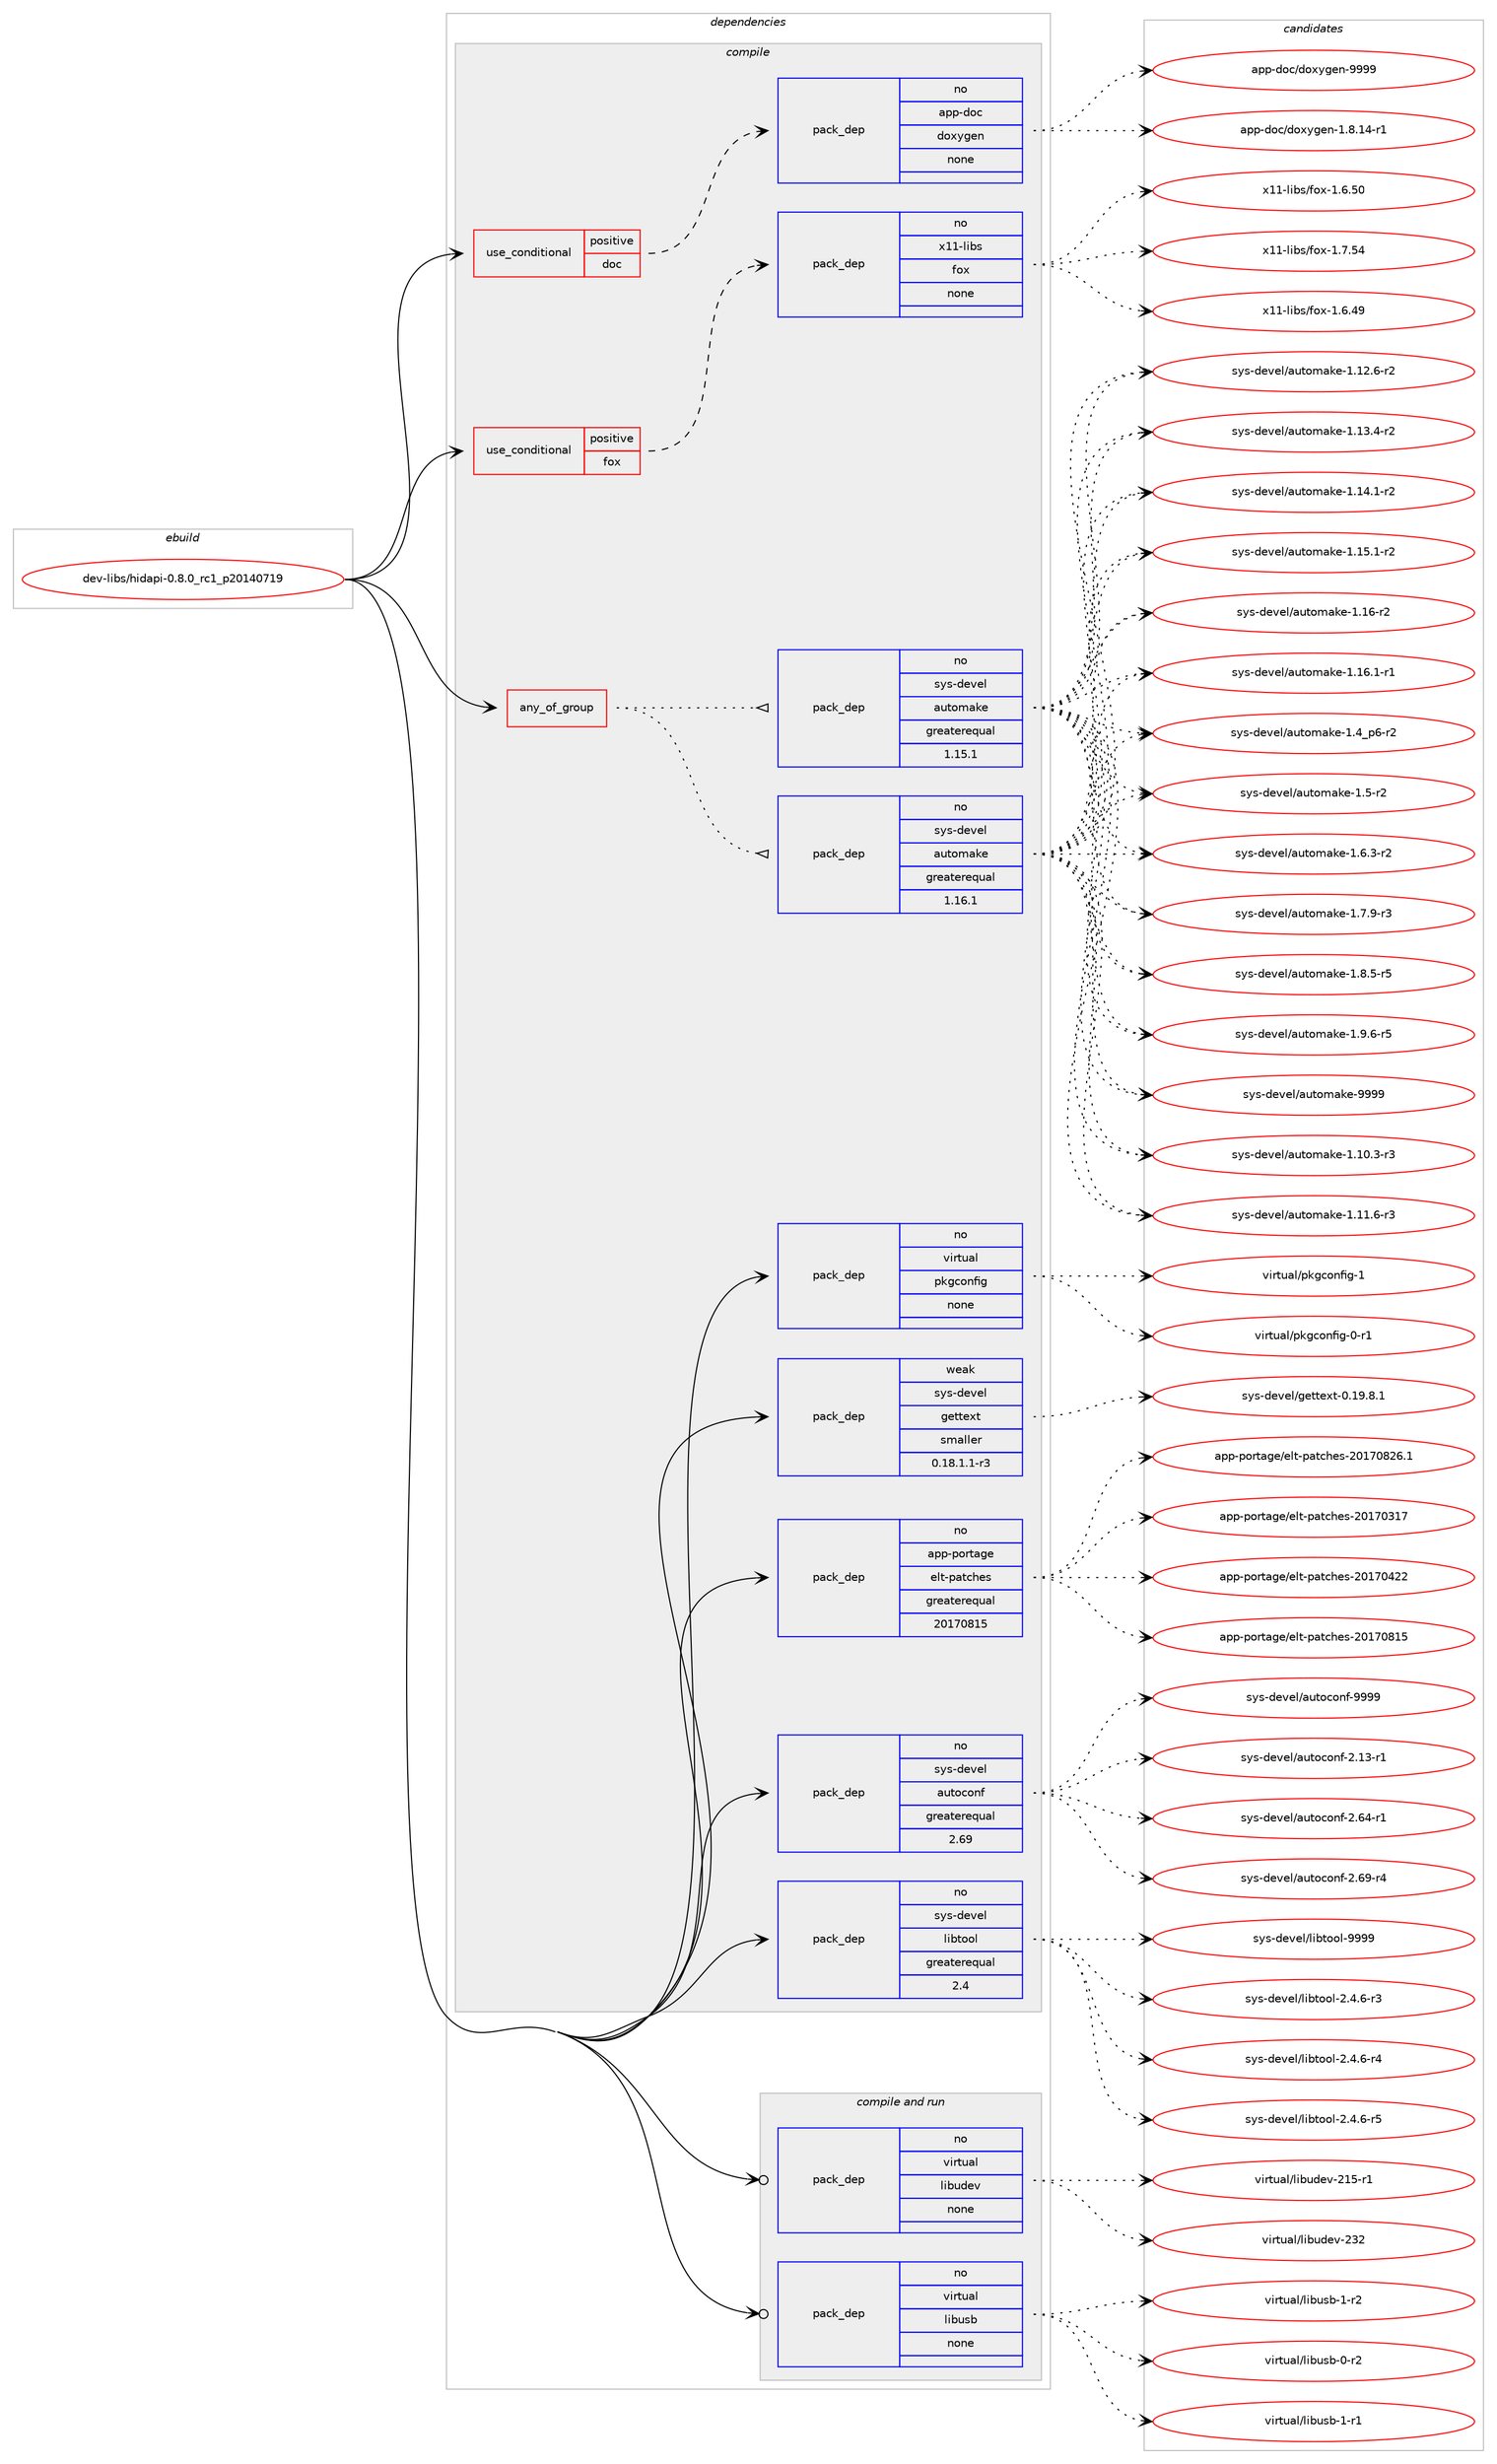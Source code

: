 digraph prolog {

# *************
# Graph options
# *************

newrank=true;
concentrate=true;
compound=true;
graph [rankdir=LR,fontname=Helvetica,fontsize=10,ranksep=1.5];#, ranksep=2.5, nodesep=0.2];
edge  [arrowhead=vee];
node  [fontname=Helvetica,fontsize=10];

# **********
# The ebuild
# **********

subgraph cluster_leftcol {
color=gray;
rank=same;
label=<<i>ebuild</i>>;
id [label="dev-libs/hidapi-0.8.0_rc1_p20140719", color=red, width=4, href="../dev-libs/hidapi-0.8.0_rc1_p20140719.svg"];
}

# ****************
# The dependencies
# ****************

subgraph cluster_midcol {
color=gray;
label=<<i>dependencies</i>>;
subgraph cluster_compile {
fillcolor="#eeeeee";
style=filled;
label=<<i>compile</i>>;
subgraph any22168 {
dependency1366279 [label=<<TABLE BORDER="0" CELLBORDER="1" CELLSPACING="0" CELLPADDING="4"><TR><TD CELLPADDING="10">any_of_group</TD></TR></TABLE>>, shape=none, color=red];subgraph pack977815 {
dependency1366280 [label=<<TABLE BORDER="0" CELLBORDER="1" CELLSPACING="0" CELLPADDING="4" WIDTH="220"><TR><TD ROWSPAN="6" CELLPADDING="30">pack_dep</TD></TR><TR><TD WIDTH="110">no</TD></TR><TR><TD>sys-devel</TD></TR><TR><TD>automake</TD></TR><TR><TD>greaterequal</TD></TR><TR><TD>1.16.1</TD></TR></TABLE>>, shape=none, color=blue];
}
dependency1366279:e -> dependency1366280:w [weight=20,style="dotted",arrowhead="oinv"];
subgraph pack977816 {
dependency1366281 [label=<<TABLE BORDER="0" CELLBORDER="1" CELLSPACING="0" CELLPADDING="4" WIDTH="220"><TR><TD ROWSPAN="6" CELLPADDING="30">pack_dep</TD></TR><TR><TD WIDTH="110">no</TD></TR><TR><TD>sys-devel</TD></TR><TR><TD>automake</TD></TR><TR><TD>greaterequal</TD></TR><TR><TD>1.15.1</TD></TR></TABLE>>, shape=none, color=blue];
}
dependency1366279:e -> dependency1366281:w [weight=20,style="dotted",arrowhead="oinv"];
}
id:e -> dependency1366279:w [weight=20,style="solid",arrowhead="vee"];
subgraph cond365744 {
dependency1366282 [label=<<TABLE BORDER="0" CELLBORDER="1" CELLSPACING="0" CELLPADDING="4"><TR><TD ROWSPAN="3" CELLPADDING="10">use_conditional</TD></TR><TR><TD>positive</TD></TR><TR><TD>doc</TD></TR></TABLE>>, shape=none, color=red];
subgraph pack977817 {
dependency1366283 [label=<<TABLE BORDER="0" CELLBORDER="1" CELLSPACING="0" CELLPADDING="4" WIDTH="220"><TR><TD ROWSPAN="6" CELLPADDING="30">pack_dep</TD></TR><TR><TD WIDTH="110">no</TD></TR><TR><TD>app-doc</TD></TR><TR><TD>doxygen</TD></TR><TR><TD>none</TD></TR><TR><TD></TD></TR></TABLE>>, shape=none, color=blue];
}
dependency1366282:e -> dependency1366283:w [weight=20,style="dashed",arrowhead="vee"];
}
id:e -> dependency1366282:w [weight=20,style="solid",arrowhead="vee"];
subgraph cond365745 {
dependency1366284 [label=<<TABLE BORDER="0" CELLBORDER="1" CELLSPACING="0" CELLPADDING="4"><TR><TD ROWSPAN="3" CELLPADDING="10">use_conditional</TD></TR><TR><TD>positive</TD></TR><TR><TD>fox</TD></TR></TABLE>>, shape=none, color=red];
subgraph pack977818 {
dependency1366285 [label=<<TABLE BORDER="0" CELLBORDER="1" CELLSPACING="0" CELLPADDING="4" WIDTH="220"><TR><TD ROWSPAN="6" CELLPADDING="30">pack_dep</TD></TR><TR><TD WIDTH="110">no</TD></TR><TR><TD>x11-libs</TD></TR><TR><TD>fox</TD></TR><TR><TD>none</TD></TR><TR><TD></TD></TR></TABLE>>, shape=none, color=blue];
}
dependency1366284:e -> dependency1366285:w [weight=20,style="dashed",arrowhead="vee"];
}
id:e -> dependency1366284:w [weight=20,style="solid",arrowhead="vee"];
subgraph pack977819 {
dependency1366286 [label=<<TABLE BORDER="0" CELLBORDER="1" CELLSPACING="0" CELLPADDING="4" WIDTH="220"><TR><TD ROWSPAN="6" CELLPADDING="30">pack_dep</TD></TR><TR><TD WIDTH="110">no</TD></TR><TR><TD>app-portage</TD></TR><TR><TD>elt-patches</TD></TR><TR><TD>greaterequal</TD></TR><TR><TD>20170815</TD></TR></TABLE>>, shape=none, color=blue];
}
id:e -> dependency1366286:w [weight=20,style="solid",arrowhead="vee"];
subgraph pack977820 {
dependency1366287 [label=<<TABLE BORDER="0" CELLBORDER="1" CELLSPACING="0" CELLPADDING="4" WIDTH="220"><TR><TD ROWSPAN="6" CELLPADDING="30">pack_dep</TD></TR><TR><TD WIDTH="110">no</TD></TR><TR><TD>sys-devel</TD></TR><TR><TD>autoconf</TD></TR><TR><TD>greaterequal</TD></TR><TR><TD>2.69</TD></TR></TABLE>>, shape=none, color=blue];
}
id:e -> dependency1366287:w [weight=20,style="solid",arrowhead="vee"];
subgraph pack977821 {
dependency1366288 [label=<<TABLE BORDER="0" CELLBORDER="1" CELLSPACING="0" CELLPADDING="4" WIDTH="220"><TR><TD ROWSPAN="6" CELLPADDING="30">pack_dep</TD></TR><TR><TD WIDTH="110">no</TD></TR><TR><TD>sys-devel</TD></TR><TR><TD>libtool</TD></TR><TR><TD>greaterequal</TD></TR><TR><TD>2.4</TD></TR></TABLE>>, shape=none, color=blue];
}
id:e -> dependency1366288:w [weight=20,style="solid",arrowhead="vee"];
subgraph pack977822 {
dependency1366289 [label=<<TABLE BORDER="0" CELLBORDER="1" CELLSPACING="0" CELLPADDING="4" WIDTH="220"><TR><TD ROWSPAN="6" CELLPADDING="30">pack_dep</TD></TR><TR><TD WIDTH="110">no</TD></TR><TR><TD>virtual</TD></TR><TR><TD>pkgconfig</TD></TR><TR><TD>none</TD></TR><TR><TD></TD></TR></TABLE>>, shape=none, color=blue];
}
id:e -> dependency1366289:w [weight=20,style="solid",arrowhead="vee"];
subgraph pack977823 {
dependency1366290 [label=<<TABLE BORDER="0" CELLBORDER="1" CELLSPACING="0" CELLPADDING="4" WIDTH="220"><TR><TD ROWSPAN="6" CELLPADDING="30">pack_dep</TD></TR><TR><TD WIDTH="110">weak</TD></TR><TR><TD>sys-devel</TD></TR><TR><TD>gettext</TD></TR><TR><TD>smaller</TD></TR><TR><TD>0.18.1.1-r3</TD></TR></TABLE>>, shape=none, color=blue];
}
id:e -> dependency1366290:w [weight=20,style="solid",arrowhead="vee"];
}
subgraph cluster_compileandrun {
fillcolor="#eeeeee";
style=filled;
label=<<i>compile and run</i>>;
subgraph pack977824 {
dependency1366291 [label=<<TABLE BORDER="0" CELLBORDER="1" CELLSPACING="0" CELLPADDING="4" WIDTH="220"><TR><TD ROWSPAN="6" CELLPADDING="30">pack_dep</TD></TR><TR><TD WIDTH="110">no</TD></TR><TR><TD>virtual</TD></TR><TR><TD>libudev</TD></TR><TR><TD>none</TD></TR><TR><TD></TD></TR></TABLE>>, shape=none, color=blue];
}
id:e -> dependency1366291:w [weight=20,style="solid",arrowhead="odotvee"];
subgraph pack977825 {
dependency1366292 [label=<<TABLE BORDER="0" CELLBORDER="1" CELLSPACING="0" CELLPADDING="4" WIDTH="220"><TR><TD ROWSPAN="6" CELLPADDING="30">pack_dep</TD></TR><TR><TD WIDTH="110">no</TD></TR><TR><TD>virtual</TD></TR><TR><TD>libusb</TD></TR><TR><TD>none</TD></TR><TR><TD></TD></TR></TABLE>>, shape=none, color=blue];
}
id:e -> dependency1366292:w [weight=20,style="solid",arrowhead="odotvee"];
}
subgraph cluster_run {
fillcolor="#eeeeee";
style=filled;
label=<<i>run</i>>;
}
}

# **************
# The candidates
# **************

subgraph cluster_choices {
rank=same;
color=gray;
label=<<i>candidates</i>>;

subgraph choice977815 {
color=black;
nodesep=1;
choice11512111545100101118101108479711711611110997107101454946494846514511451 [label="sys-devel/automake-1.10.3-r3", color=red, width=4,href="../sys-devel/automake-1.10.3-r3.svg"];
choice11512111545100101118101108479711711611110997107101454946494946544511451 [label="sys-devel/automake-1.11.6-r3", color=red, width=4,href="../sys-devel/automake-1.11.6-r3.svg"];
choice11512111545100101118101108479711711611110997107101454946495046544511450 [label="sys-devel/automake-1.12.6-r2", color=red, width=4,href="../sys-devel/automake-1.12.6-r2.svg"];
choice11512111545100101118101108479711711611110997107101454946495146524511450 [label="sys-devel/automake-1.13.4-r2", color=red, width=4,href="../sys-devel/automake-1.13.4-r2.svg"];
choice11512111545100101118101108479711711611110997107101454946495246494511450 [label="sys-devel/automake-1.14.1-r2", color=red, width=4,href="../sys-devel/automake-1.14.1-r2.svg"];
choice11512111545100101118101108479711711611110997107101454946495346494511450 [label="sys-devel/automake-1.15.1-r2", color=red, width=4,href="../sys-devel/automake-1.15.1-r2.svg"];
choice1151211154510010111810110847971171161111099710710145494649544511450 [label="sys-devel/automake-1.16-r2", color=red, width=4,href="../sys-devel/automake-1.16-r2.svg"];
choice11512111545100101118101108479711711611110997107101454946495446494511449 [label="sys-devel/automake-1.16.1-r1", color=red, width=4,href="../sys-devel/automake-1.16.1-r1.svg"];
choice115121115451001011181011084797117116111109971071014549465295112544511450 [label="sys-devel/automake-1.4_p6-r2", color=red, width=4,href="../sys-devel/automake-1.4_p6-r2.svg"];
choice11512111545100101118101108479711711611110997107101454946534511450 [label="sys-devel/automake-1.5-r2", color=red, width=4,href="../sys-devel/automake-1.5-r2.svg"];
choice115121115451001011181011084797117116111109971071014549465446514511450 [label="sys-devel/automake-1.6.3-r2", color=red, width=4,href="../sys-devel/automake-1.6.3-r2.svg"];
choice115121115451001011181011084797117116111109971071014549465546574511451 [label="sys-devel/automake-1.7.9-r3", color=red, width=4,href="../sys-devel/automake-1.7.9-r3.svg"];
choice115121115451001011181011084797117116111109971071014549465646534511453 [label="sys-devel/automake-1.8.5-r5", color=red, width=4,href="../sys-devel/automake-1.8.5-r5.svg"];
choice115121115451001011181011084797117116111109971071014549465746544511453 [label="sys-devel/automake-1.9.6-r5", color=red, width=4,href="../sys-devel/automake-1.9.6-r5.svg"];
choice115121115451001011181011084797117116111109971071014557575757 [label="sys-devel/automake-9999", color=red, width=4,href="../sys-devel/automake-9999.svg"];
dependency1366280:e -> choice11512111545100101118101108479711711611110997107101454946494846514511451:w [style=dotted,weight="100"];
dependency1366280:e -> choice11512111545100101118101108479711711611110997107101454946494946544511451:w [style=dotted,weight="100"];
dependency1366280:e -> choice11512111545100101118101108479711711611110997107101454946495046544511450:w [style=dotted,weight="100"];
dependency1366280:e -> choice11512111545100101118101108479711711611110997107101454946495146524511450:w [style=dotted,weight="100"];
dependency1366280:e -> choice11512111545100101118101108479711711611110997107101454946495246494511450:w [style=dotted,weight="100"];
dependency1366280:e -> choice11512111545100101118101108479711711611110997107101454946495346494511450:w [style=dotted,weight="100"];
dependency1366280:e -> choice1151211154510010111810110847971171161111099710710145494649544511450:w [style=dotted,weight="100"];
dependency1366280:e -> choice11512111545100101118101108479711711611110997107101454946495446494511449:w [style=dotted,weight="100"];
dependency1366280:e -> choice115121115451001011181011084797117116111109971071014549465295112544511450:w [style=dotted,weight="100"];
dependency1366280:e -> choice11512111545100101118101108479711711611110997107101454946534511450:w [style=dotted,weight="100"];
dependency1366280:e -> choice115121115451001011181011084797117116111109971071014549465446514511450:w [style=dotted,weight="100"];
dependency1366280:e -> choice115121115451001011181011084797117116111109971071014549465546574511451:w [style=dotted,weight="100"];
dependency1366280:e -> choice115121115451001011181011084797117116111109971071014549465646534511453:w [style=dotted,weight="100"];
dependency1366280:e -> choice115121115451001011181011084797117116111109971071014549465746544511453:w [style=dotted,weight="100"];
dependency1366280:e -> choice115121115451001011181011084797117116111109971071014557575757:w [style=dotted,weight="100"];
}
subgraph choice977816 {
color=black;
nodesep=1;
choice11512111545100101118101108479711711611110997107101454946494846514511451 [label="sys-devel/automake-1.10.3-r3", color=red, width=4,href="../sys-devel/automake-1.10.3-r3.svg"];
choice11512111545100101118101108479711711611110997107101454946494946544511451 [label="sys-devel/automake-1.11.6-r3", color=red, width=4,href="../sys-devel/automake-1.11.6-r3.svg"];
choice11512111545100101118101108479711711611110997107101454946495046544511450 [label="sys-devel/automake-1.12.6-r2", color=red, width=4,href="../sys-devel/automake-1.12.6-r2.svg"];
choice11512111545100101118101108479711711611110997107101454946495146524511450 [label="sys-devel/automake-1.13.4-r2", color=red, width=4,href="../sys-devel/automake-1.13.4-r2.svg"];
choice11512111545100101118101108479711711611110997107101454946495246494511450 [label="sys-devel/automake-1.14.1-r2", color=red, width=4,href="../sys-devel/automake-1.14.1-r2.svg"];
choice11512111545100101118101108479711711611110997107101454946495346494511450 [label="sys-devel/automake-1.15.1-r2", color=red, width=4,href="../sys-devel/automake-1.15.1-r2.svg"];
choice1151211154510010111810110847971171161111099710710145494649544511450 [label="sys-devel/automake-1.16-r2", color=red, width=4,href="../sys-devel/automake-1.16-r2.svg"];
choice11512111545100101118101108479711711611110997107101454946495446494511449 [label="sys-devel/automake-1.16.1-r1", color=red, width=4,href="../sys-devel/automake-1.16.1-r1.svg"];
choice115121115451001011181011084797117116111109971071014549465295112544511450 [label="sys-devel/automake-1.4_p6-r2", color=red, width=4,href="../sys-devel/automake-1.4_p6-r2.svg"];
choice11512111545100101118101108479711711611110997107101454946534511450 [label="sys-devel/automake-1.5-r2", color=red, width=4,href="../sys-devel/automake-1.5-r2.svg"];
choice115121115451001011181011084797117116111109971071014549465446514511450 [label="sys-devel/automake-1.6.3-r2", color=red, width=4,href="../sys-devel/automake-1.6.3-r2.svg"];
choice115121115451001011181011084797117116111109971071014549465546574511451 [label="sys-devel/automake-1.7.9-r3", color=red, width=4,href="../sys-devel/automake-1.7.9-r3.svg"];
choice115121115451001011181011084797117116111109971071014549465646534511453 [label="sys-devel/automake-1.8.5-r5", color=red, width=4,href="../sys-devel/automake-1.8.5-r5.svg"];
choice115121115451001011181011084797117116111109971071014549465746544511453 [label="sys-devel/automake-1.9.6-r5", color=red, width=4,href="../sys-devel/automake-1.9.6-r5.svg"];
choice115121115451001011181011084797117116111109971071014557575757 [label="sys-devel/automake-9999", color=red, width=4,href="../sys-devel/automake-9999.svg"];
dependency1366281:e -> choice11512111545100101118101108479711711611110997107101454946494846514511451:w [style=dotted,weight="100"];
dependency1366281:e -> choice11512111545100101118101108479711711611110997107101454946494946544511451:w [style=dotted,weight="100"];
dependency1366281:e -> choice11512111545100101118101108479711711611110997107101454946495046544511450:w [style=dotted,weight="100"];
dependency1366281:e -> choice11512111545100101118101108479711711611110997107101454946495146524511450:w [style=dotted,weight="100"];
dependency1366281:e -> choice11512111545100101118101108479711711611110997107101454946495246494511450:w [style=dotted,weight="100"];
dependency1366281:e -> choice11512111545100101118101108479711711611110997107101454946495346494511450:w [style=dotted,weight="100"];
dependency1366281:e -> choice1151211154510010111810110847971171161111099710710145494649544511450:w [style=dotted,weight="100"];
dependency1366281:e -> choice11512111545100101118101108479711711611110997107101454946495446494511449:w [style=dotted,weight="100"];
dependency1366281:e -> choice115121115451001011181011084797117116111109971071014549465295112544511450:w [style=dotted,weight="100"];
dependency1366281:e -> choice11512111545100101118101108479711711611110997107101454946534511450:w [style=dotted,weight="100"];
dependency1366281:e -> choice115121115451001011181011084797117116111109971071014549465446514511450:w [style=dotted,weight="100"];
dependency1366281:e -> choice115121115451001011181011084797117116111109971071014549465546574511451:w [style=dotted,weight="100"];
dependency1366281:e -> choice115121115451001011181011084797117116111109971071014549465646534511453:w [style=dotted,weight="100"];
dependency1366281:e -> choice115121115451001011181011084797117116111109971071014549465746544511453:w [style=dotted,weight="100"];
dependency1366281:e -> choice115121115451001011181011084797117116111109971071014557575757:w [style=dotted,weight="100"];
}
subgraph choice977817 {
color=black;
nodesep=1;
choice97112112451001119947100111120121103101110454946564649524511449 [label="app-doc/doxygen-1.8.14-r1", color=red, width=4,href="../app-doc/doxygen-1.8.14-r1.svg"];
choice971121124510011199471001111201211031011104557575757 [label="app-doc/doxygen-9999", color=red, width=4,href="../app-doc/doxygen-9999.svg"];
dependency1366283:e -> choice97112112451001119947100111120121103101110454946564649524511449:w [style=dotted,weight="100"];
dependency1366283:e -> choice971121124510011199471001111201211031011104557575757:w [style=dotted,weight="100"];
}
subgraph choice977818 {
color=black;
nodesep=1;
choice120494945108105981154710211112045494654465257 [label="x11-libs/fox-1.6.49", color=red, width=4,href="../x11-libs/fox-1.6.49.svg"];
choice120494945108105981154710211112045494654465348 [label="x11-libs/fox-1.6.50", color=red, width=4,href="../x11-libs/fox-1.6.50.svg"];
choice120494945108105981154710211112045494655465352 [label="x11-libs/fox-1.7.54", color=red, width=4,href="../x11-libs/fox-1.7.54.svg"];
dependency1366285:e -> choice120494945108105981154710211112045494654465257:w [style=dotted,weight="100"];
dependency1366285:e -> choice120494945108105981154710211112045494654465348:w [style=dotted,weight="100"];
dependency1366285:e -> choice120494945108105981154710211112045494655465352:w [style=dotted,weight="100"];
}
subgraph choice977819 {
color=black;
nodesep=1;
choice97112112451121111141169710310147101108116451129711699104101115455048495548514955 [label="app-portage/elt-patches-20170317", color=red, width=4,href="../app-portage/elt-patches-20170317.svg"];
choice97112112451121111141169710310147101108116451129711699104101115455048495548525050 [label="app-portage/elt-patches-20170422", color=red, width=4,href="../app-portage/elt-patches-20170422.svg"];
choice97112112451121111141169710310147101108116451129711699104101115455048495548564953 [label="app-portage/elt-patches-20170815", color=red, width=4,href="../app-portage/elt-patches-20170815.svg"];
choice971121124511211111411697103101471011081164511297116991041011154550484955485650544649 [label="app-portage/elt-patches-20170826.1", color=red, width=4,href="../app-portage/elt-patches-20170826.1.svg"];
dependency1366286:e -> choice97112112451121111141169710310147101108116451129711699104101115455048495548514955:w [style=dotted,weight="100"];
dependency1366286:e -> choice97112112451121111141169710310147101108116451129711699104101115455048495548525050:w [style=dotted,weight="100"];
dependency1366286:e -> choice97112112451121111141169710310147101108116451129711699104101115455048495548564953:w [style=dotted,weight="100"];
dependency1366286:e -> choice971121124511211111411697103101471011081164511297116991041011154550484955485650544649:w [style=dotted,weight="100"];
}
subgraph choice977820 {
color=black;
nodesep=1;
choice1151211154510010111810110847971171161119911111010245504649514511449 [label="sys-devel/autoconf-2.13-r1", color=red, width=4,href="../sys-devel/autoconf-2.13-r1.svg"];
choice1151211154510010111810110847971171161119911111010245504654524511449 [label="sys-devel/autoconf-2.64-r1", color=red, width=4,href="../sys-devel/autoconf-2.64-r1.svg"];
choice1151211154510010111810110847971171161119911111010245504654574511452 [label="sys-devel/autoconf-2.69-r4", color=red, width=4,href="../sys-devel/autoconf-2.69-r4.svg"];
choice115121115451001011181011084797117116111991111101024557575757 [label="sys-devel/autoconf-9999", color=red, width=4,href="../sys-devel/autoconf-9999.svg"];
dependency1366287:e -> choice1151211154510010111810110847971171161119911111010245504649514511449:w [style=dotted,weight="100"];
dependency1366287:e -> choice1151211154510010111810110847971171161119911111010245504654524511449:w [style=dotted,weight="100"];
dependency1366287:e -> choice1151211154510010111810110847971171161119911111010245504654574511452:w [style=dotted,weight="100"];
dependency1366287:e -> choice115121115451001011181011084797117116111991111101024557575757:w [style=dotted,weight="100"];
}
subgraph choice977821 {
color=black;
nodesep=1;
choice1151211154510010111810110847108105981161111111084550465246544511451 [label="sys-devel/libtool-2.4.6-r3", color=red, width=4,href="../sys-devel/libtool-2.4.6-r3.svg"];
choice1151211154510010111810110847108105981161111111084550465246544511452 [label="sys-devel/libtool-2.4.6-r4", color=red, width=4,href="../sys-devel/libtool-2.4.6-r4.svg"];
choice1151211154510010111810110847108105981161111111084550465246544511453 [label="sys-devel/libtool-2.4.6-r5", color=red, width=4,href="../sys-devel/libtool-2.4.6-r5.svg"];
choice1151211154510010111810110847108105981161111111084557575757 [label="sys-devel/libtool-9999", color=red, width=4,href="../sys-devel/libtool-9999.svg"];
dependency1366288:e -> choice1151211154510010111810110847108105981161111111084550465246544511451:w [style=dotted,weight="100"];
dependency1366288:e -> choice1151211154510010111810110847108105981161111111084550465246544511452:w [style=dotted,weight="100"];
dependency1366288:e -> choice1151211154510010111810110847108105981161111111084550465246544511453:w [style=dotted,weight="100"];
dependency1366288:e -> choice1151211154510010111810110847108105981161111111084557575757:w [style=dotted,weight="100"];
}
subgraph choice977822 {
color=black;
nodesep=1;
choice11810511411611797108471121071039911111010210510345484511449 [label="virtual/pkgconfig-0-r1", color=red, width=4,href="../virtual/pkgconfig-0-r1.svg"];
choice1181051141161179710847112107103991111101021051034549 [label="virtual/pkgconfig-1", color=red, width=4,href="../virtual/pkgconfig-1.svg"];
dependency1366289:e -> choice11810511411611797108471121071039911111010210510345484511449:w [style=dotted,weight="100"];
dependency1366289:e -> choice1181051141161179710847112107103991111101021051034549:w [style=dotted,weight="100"];
}
subgraph choice977823 {
color=black;
nodesep=1;
choice1151211154510010111810110847103101116116101120116454846495746564649 [label="sys-devel/gettext-0.19.8.1", color=red, width=4,href="../sys-devel/gettext-0.19.8.1.svg"];
dependency1366290:e -> choice1151211154510010111810110847103101116116101120116454846495746564649:w [style=dotted,weight="100"];
}
subgraph choice977824 {
color=black;
nodesep=1;
choice118105114116117971084710810598117100101118455049534511449 [label="virtual/libudev-215-r1", color=red, width=4,href="../virtual/libudev-215-r1.svg"];
choice11810511411611797108471081059811710010111845505150 [label="virtual/libudev-232", color=red, width=4,href="../virtual/libudev-232.svg"];
dependency1366291:e -> choice118105114116117971084710810598117100101118455049534511449:w [style=dotted,weight="100"];
dependency1366291:e -> choice11810511411611797108471081059811710010111845505150:w [style=dotted,weight="100"];
}
subgraph choice977825 {
color=black;
nodesep=1;
choice1181051141161179710847108105981171159845484511450 [label="virtual/libusb-0-r2", color=red, width=4,href="../virtual/libusb-0-r2.svg"];
choice1181051141161179710847108105981171159845494511449 [label="virtual/libusb-1-r1", color=red, width=4,href="../virtual/libusb-1-r1.svg"];
choice1181051141161179710847108105981171159845494511450 [label="virtual/libusb-1-r2", color=red, width=4,href="../virtual/libusb-1-r2.svg"];
dependency1366292:e -> choice1181051141161179710847108105981171159845484511450:w [style=dotted,weight="100"];
dependency1366292:e -> choice1181051141161179710847108105981171159845494511449:w [style=dotted,weight="100"];
dependency1366292:e -> choice1181051141161179710847108105981171159845494511450:w [style=dotted,weight="100"];
}
}

}
